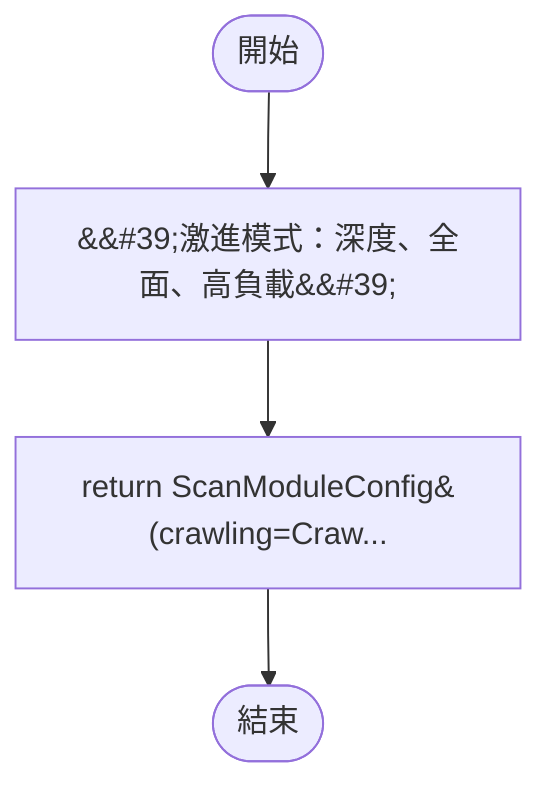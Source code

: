 flowchart TB
    n1([開始])
    n2([結束])
    n3[&amp;&#35;39;激進模式：深度、全面、高負載&amp;&#35;39;]
    n4[return ScanModuleConfig&#40;crawling=Craw...]
    n1 --> n3
    n3 --> n4
    n4 --> n2